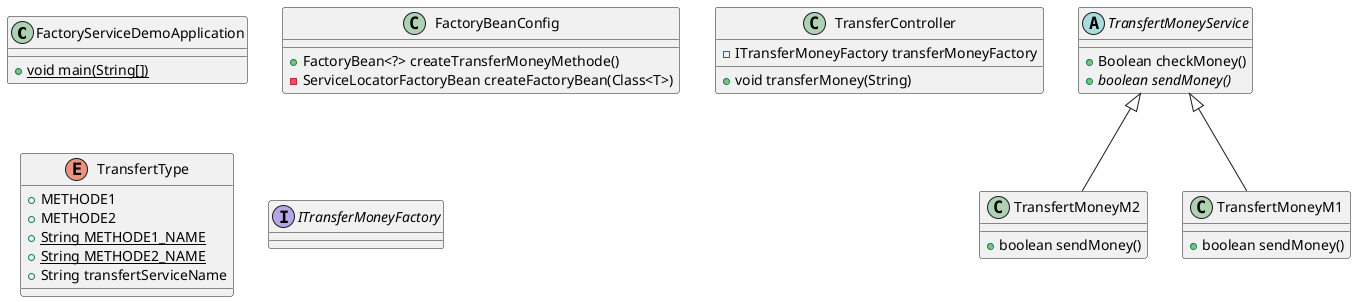 @startuml
class FactoryServiceDemoApplication {
+ {static} void main(String[])
}
class TransfertMoneyM2 {
+ boolean sendMoney()
}
abstract class TransfertMoneyService {
+ Boolean checkMoney()
+ {abstract}boolean sendMoney()
}
class TransfertMoneyM1 {
+ boolean sendMoney()
}
class FactoryBeanConfig {
+ FactoryBean<?> createTransferMoneyMethode()
- ServiceLocatorFactoryBean createFactoryBean(Class<T>)
}
class TransferController {
- ITransferMoneyFactory transferMoneyFactory
+ void transferMoney(String)
}
enum TransfertType {
+  METHODE1
+  METHODE2
+ {static} String METHODE1_NAME
+ {static} String METHODE2_NAME
+ String transfertServiceName
}
interface ITransferMoneyFactory {
}


TransfertMoneyService <|-- TransfertMoneyM2
TransfertMoneyService <|-- TransfertMoneyM1
@enduml